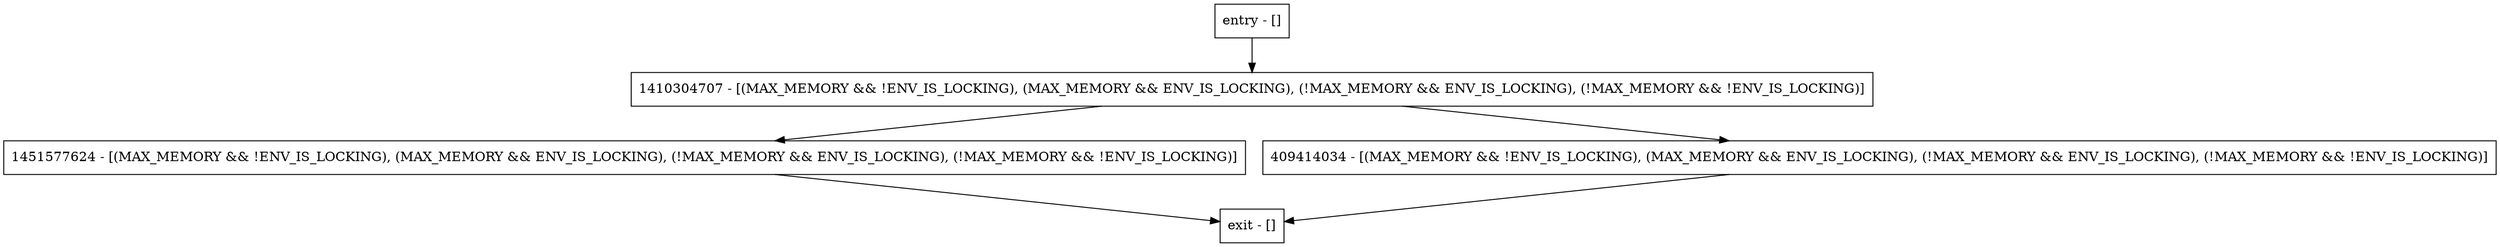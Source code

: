 digraph typeForDbName {
node [shape=record];
entry [label="entry - []"];
exit [label="exit - []"];
1410304707 [label="1410304707 - [(MAX_MEMORY && !ENV_IS_LOCKING), (MAX_MEMORY && ENV_IS_LOCKING), (!MAX_MEMORY && ENV_IS_LOCKING), (!MAX_MEMORY && !ENV_IS_LOCKING)]"];
1451577624 [label="1451577624 - [(MAX_MEMORY && !ENV_IS_LOCKING), (MAX_MEMORY && ENV_IS_LOCKING), (!MAX_MEMORY && ENV_IS_LOCKING), (!MAX_MEMORY && !ENV_IS_LOCKING)]"];
409414034 [label="409414034 - [(MAX_MEMORY && !ENV_IS_LOCKING), (MAX_MEMORY && ENV_IS_LOCKING), (!MAX_MEMORY && ENV_IS_LOCKING), (!MAX_MEMORY && !ENV_IS_LOCKING)]"];
entry;
exit;
entry -> 1410304707;
1410304707 -> 1451577624;
1410304707 -> 409414034;
1451577624 -> exit;
409414034 -> exit;
}
